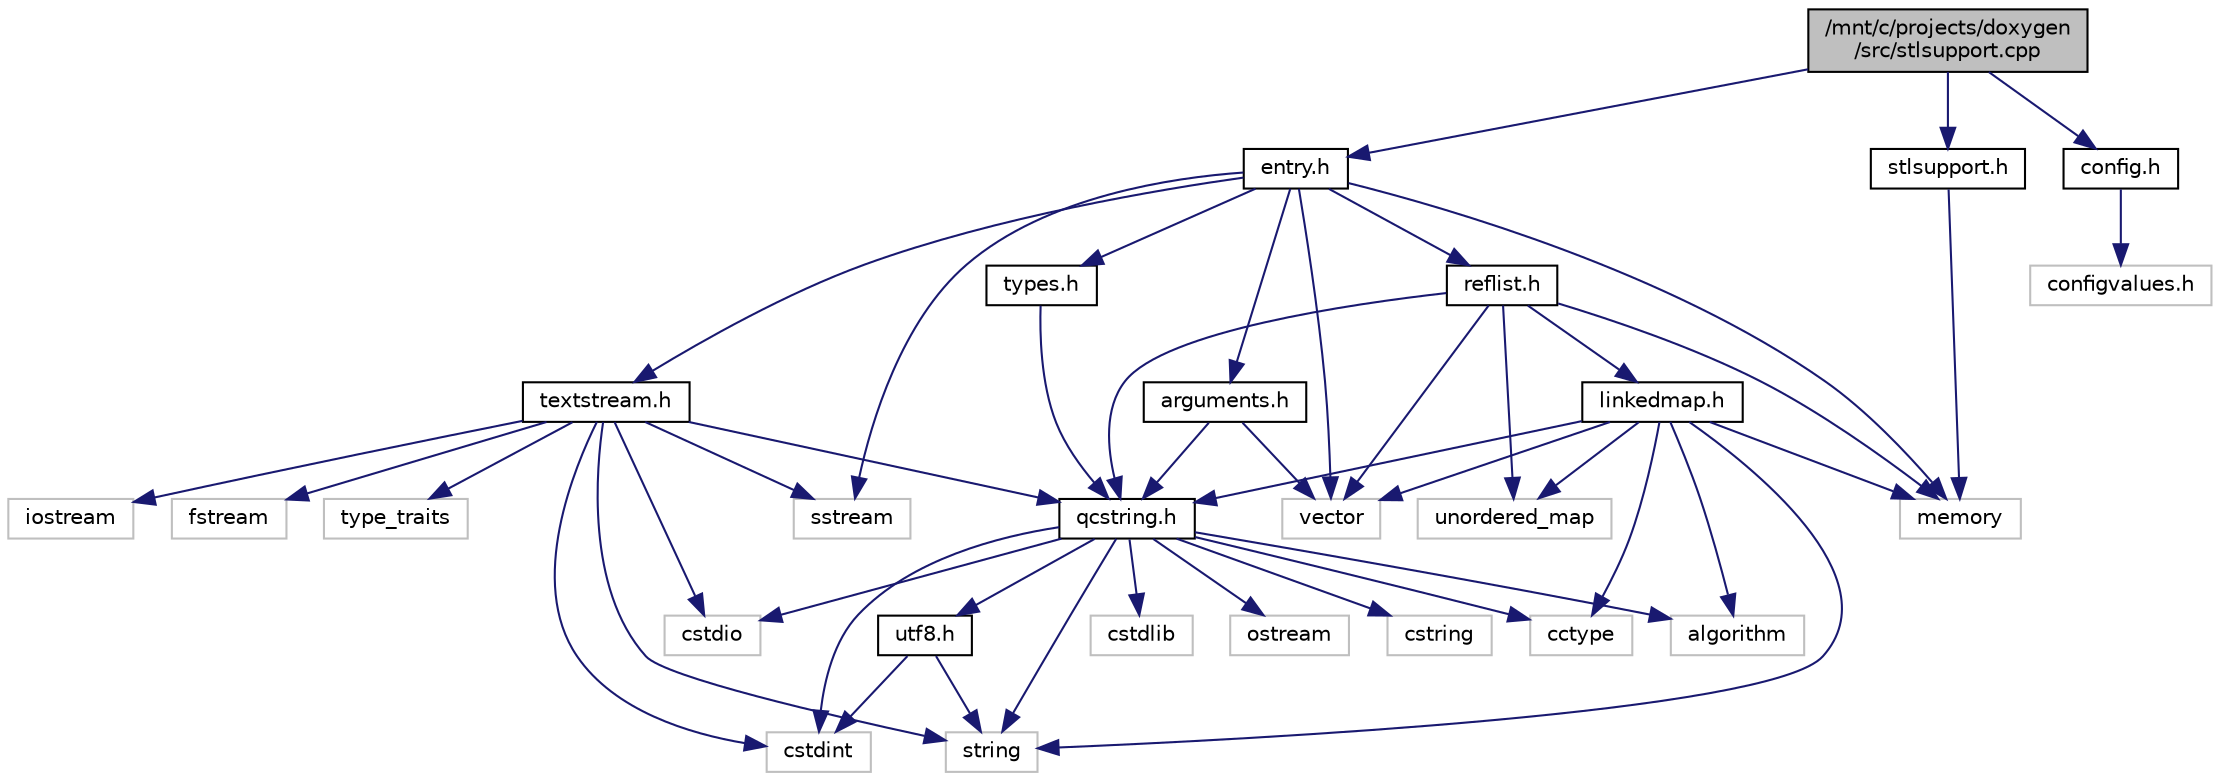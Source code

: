 digraph "/mnt/c/projects/doxygen/src/stlsupport.cpp"
{
 // LATEX_PDF_SIZE
  edge [fontname="Helvetica",fontsize="10",labelfontname="Helvetica",labelfontsize="10"];
  node [fontname="Helvetica",fontsize="10",shape=record];
  Node1 [label="/mnt/c/projects/doxygen\l/src/stlsupport.cpp",height=0.2,width=0.4,color="black", fillcolor="grey75", style="filled", fontcolor="black",tooltip=" "];
  Node1 -> Node2 [color="midnightblue",fontsize="10",style="solid",fontname="Helvetica"];
  Node2 [label="stlsupport.h",height=0.2,width=0.4,color="black", fillcolor="white", style="filled",URL="$stlsupport_8h.html",tooltip=" "];
  Node2 -> Node3 [color="midnightblue",fontsize="10",style="solid",fontname="Helvetica"];
  Node3 [label="memory",height=0.2,width=0.4,color="grey75", fillcolor="white", style="filled",tooltip=" "];
  Node1 -> Node4 [color="midnightblue",fontsize="10",style="solid",fontname="Helvetica"];
  Node4 [label="entry.h",height=0.2,width=0.4,color="black", fillcolor="white", style="filled",URL="$entry_8h.html",tooltip=" "];
  Node4 -> Node5 [color="midnightblue",fontsize="10",style="solid",fontname="Helvetica"];
  Node5 [label="vector",height=0.2,width=0.4,color="grey75", fillcolor="white", style="filled",tooltip=" "];
  Node4 -> Node3 [color="midnightblue",fontsize="10",style="solid",fontname="Helvetica"];
  Node4 -> Node6 [color="midnightblue",fontsize="10",style="solid",fontname="Helvetica"];
  Node6 [label="sstream",height=0.2,width=0.4,color="grey75", fillcolor="white", style="filled",tooltip=" "];
  Node4 -> Node7 [color="midnightblue",fontsize="10",style="solid",fontname="Helvetica"];
  Node7 [label="types.h",height=0.2,width=0.4,color="black", fillcolor="white", style="filled",URL="$types_8h.html",tooltip="This file contains a number of basic enums and types."];
  Node7 -> Node8 [color="midnightblue",fontsize="10",style="solid",fontname="Helvetica"];
  Node8 [label="qcstring.h",height=0.2,width=0.4,color="black", fillcolor="white", style="filled",URL="$qcstring_8h.html",tooltip=" "];
  Node8 -> Node9 [color="midnightblue",fontsize="10",style="solid",fontname="Helvetica"];
  Node9 [label="string",height=0.2,width=0.4,color="grey75", fillcolor="white", style="filled",tooltip=" "];
  Node8 -> Node10 [color="midnightblue",fontsize="10",style="solid",fontname="Helvetica"];
  Node10 [label="algorithm",height=0.2,width=0.4,color="grey75", fillcolor="white", style="filled",tooltip=" "];
  Node8 -> Node11 [color="midnightblue",fontsize="10",style="solid",fontname="Helvetica"];
  Node11 [label="cctype",height=0.2,width=0.4,color="grey75", fillcolor="white", style="filled",tooltip=" "];
  Node8 -> Node12 [color="midnightblue",fontsize="10",style="solid",fontname="Helvetica"];
  Node12 [label="cstring",height=0.2,width=0.4,color="grey75", fillcolor="white", style="filled",tooltip=" "];
  Node8 -> Node13 [color="midnightblue",fontsize="10",style="solid",fontname="Helvetica"];
  Node13 [label="cstdio",height=0.2,width=0.4,color="grey75", fillcolor="white", style="filled",tooltip=" "];
  Node8 -> Node14 [color="midnightblue",fontsize="10",style="solid",fontname="Helvetica"];
  Node14 [label="cstdlib",height=0.2,width=0.4,color="grey75", fillcolor="white", style="filled",tooltip=" "];
  Node8 -> Node15 [color="midnightblue",fontsize="10",style="solid",fontname="Helvetica"];
  Node15 [label="cstdint",height=0.2,width=0.4,color="grey75", fillcolor="white", style="filled",tooltip=" "];
  Node8 -> Node16 [color="midnightblue",fontsize="10",style="solid",fontname="Helvetica"];
  Node16 [label="ostream",height=0.2,width=0.4,color="grey75", fillcolor="white", style="filled",tooltip=" "];
  Node8 -> Node17 [color="midnightblue",fontsize="10",style="solid",fontname="Helvetica"];
  Node17 [label="utf8.h",height=0.2,width=0.4,color="black", fillcolor="white", style="filled",URL="$utf8_8h.html",tooltip="Various UTF8 related helper functions."];
  Node17 -> Node15 [color="midnightblue",fontsize="10",style="solid",fontname="Helvetica"];
  Node17 -> Node9 [color="midnightblue",fontsize="10",style="solid",fontname="Helvetica"];
  Node4 -> Node18 [color="midnightblue",fontsize="10",style="solid",fontname="Helvetica"];
  Node18 [label="arguments.h",height=0.2,width=0.4,color="black", fillcolor="white", style="filled",URL="$arguments_8h.html",tooltip=" "];
  Node18 -> Node5 [color="midnightblue",fontsize="10",style="solid",fontname="Helvetica"];
  Node18 -> Node8 [color="midnightblue",fontsize="10",style="solid",fontname="Helvetica"];
  Node4 -> Node19 [color="midnightblue",fontsize="10",style="solid",fontname="Helvetica"];
  Node19 [label="reflist.h",height=0.2,width=0.4,color="black", fillcolor="white", style="filled",URL="$reflist_8h.html",tooltip=" "];
  Node19 -> Node5 [color="midnightblue",fontsize="10",style="solid",fontname="Helvetica"];
  Node19 -> Node20 [color="midnightblue",fontsize="10",style="solid",fontname="Helvetica"];
  Node20 [label="unordered_map",height=0.2,width=0.4,color="grey75", fillcolor="white", style="filled",tooltip=" "];
  Node19 -> Node3 [color="midnightblue",fontsize="10",style="solid",fontname="Helvetica"];
  Node19 -> Node8 [color="midnightblue",fontsize="10",style="solid",fontname="Helvetica"];
  Node19 -> Node21 [color="midnightblue",fontsize="10",style="solid",fontname="Helvetica"];
  Node21 [label="linkedmap.h",height=0.2,width=0.4,color="black", fillcolor="white", style="filled",URL="$linkedmap_8h.html",tooltip=" "];
  Node21 -> Node20 [color="midnightblue",fontsize="10",style="solid",fontname="Helvetica"];
  Node21 -> Node5 [color="midnightblue",fontsize="10",style="solid",fontname="Helvetica"];
  Node21 -> Node3 [color="midnightblue",fontsize="10",style="solid",fontname="Helvetica"];
  Node21 -> Node9 [color="midnightblue",fontsize="10",style="solid",fontname="Helvetica"];
  Node21 -> Node10 [color="midnightblue",fontsize="10",style="solid",fontname="Helvetica"];
  Node21 -> Node11 [color="midnightblue",fontsize="10",style="solid",fontname="Helvetica"];
  Node21 -> Node8 [color="midnightblue",fontsize="10",style="solid",fontname="Helvetica"];
  Node4 -> Node22 [color="midnightblue",fontsize="10",style="solid",fontname="Helvetica"];
  Node22 [label="textstream.h",height=0.2,width=0.4,color="black", fillcolor="white", style="filled",URL="$textstream_8h.html",tooltip=" "];
  Node22 -> Node9 [color="midnightblue",fontsize="10",style="solid",fontname="Helvetica"];
  Node22 -> Node23 [color="midnightblue",fontsize="10",style="solid",fontname="Helvetica"];
  Node23 [label="iostream",height=0.2,width=0.4,color="grey75", fillcolor="white", style="filled",tooltip=" "];
  Node22 -> Node6 [color="midnightblue",fontsize="10",style="solid",fontname="Helvetica"];
  Node22 -> Node15 [color="midnightblue",fontsize="10",style="solid",fontname="Helvetica"];
  Node22 -> Node13 [color="midnightblue",fontsize="10",style="solid",fontname="Helvetica"];
  Node22 -> Node24 [color="midnightblue",fontsize="10",style="solid",fontname="Helvetica"];
  Node24 [label="fstream",height=0.2,width=0.4,color="grey75", fillcolor="white", style="filled",tooltip=" "];
  Node22 -> Node25 [color="midnightblue",fontsize="10",style="solid",fontname="Helvetica"];
  Node25 [label="type_traits",height=0.2,width=0.4,color="grey75", fillcolor="white", style="filled",tooltip=" "];
  Node22 -> Node8 [color="midnightblue",fontsize="10",style="solid",fontname="Helvetica"];
  Node1 -> Node26 [color="midnightblue",fontsize="10",style="solid",fontname="Helvetica"];
  Node26 [label="config.h",height=0.2,width=0.4,color="black", fillcolor="white", style="filled",URL="$config_8h.html",tooltip=" "];
  Node26 -> Node27 [color="midnightblue",fontsize="10",style="solid",fontname="Helvetica"];
  Node27 [label="configvalues.h",height=0.2,width=0.4,color="grey75", fillcolor="white", style="filled",tooltip=" "];
}
